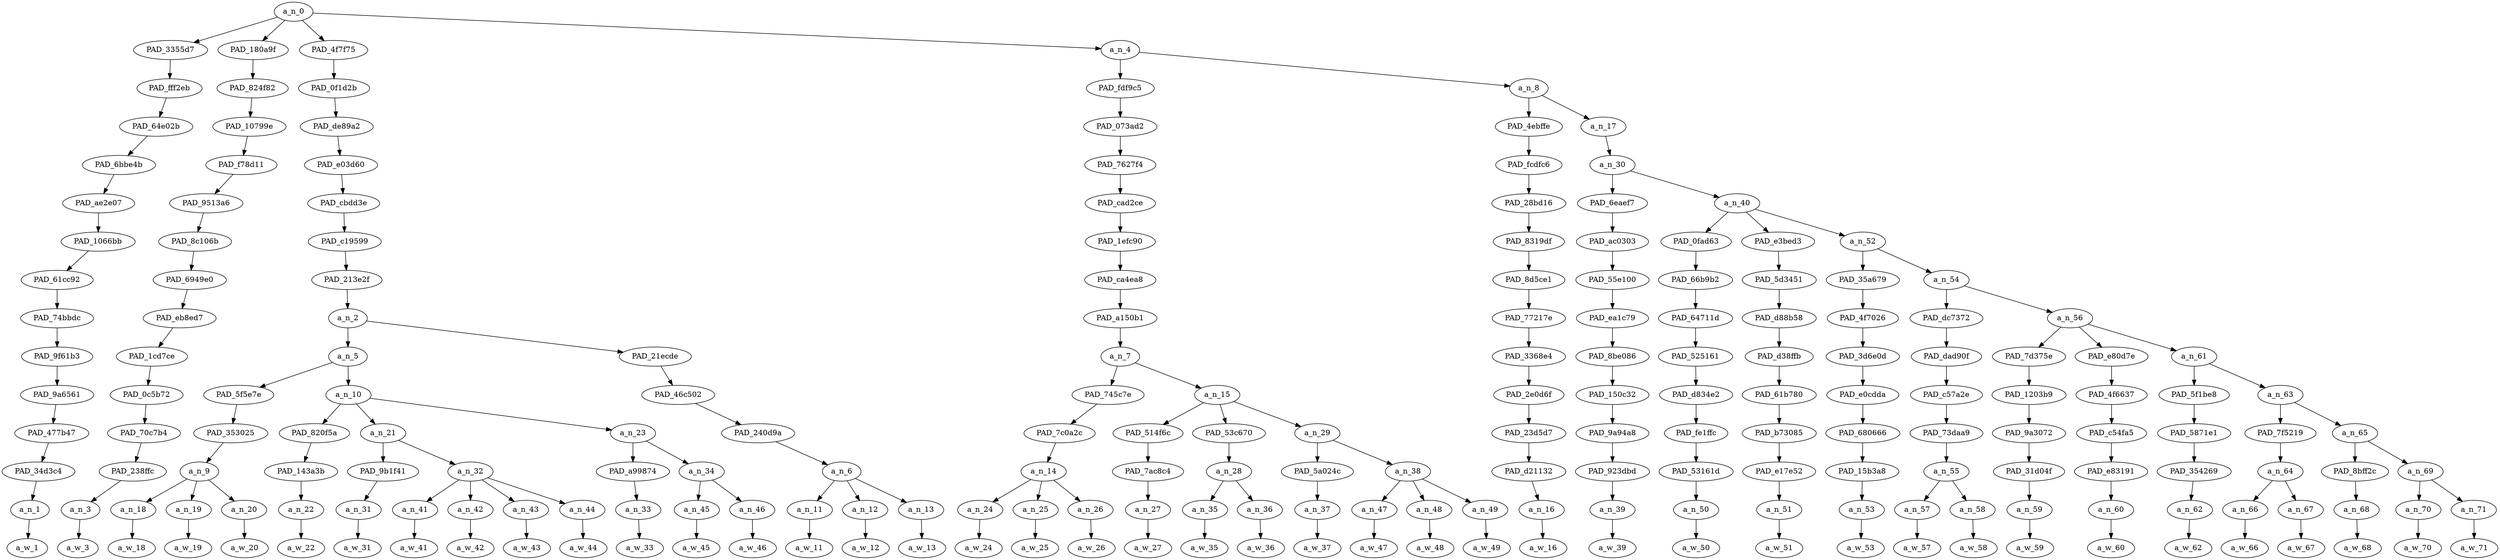 strict digraph "" {
	a_n_0	[div_dir=-1,
		index=0,
		level=14,
		pos="12.40087890625,14!",
		text_span="[0, 1, 2, 3, 4, 5, 6, 7, 8, 9, 10, 11, 12, 13, 14, 15, 16, 17, 18, 19, 20, 21, 22, 23, 24, 25, 26, 27, 28, 29, 30, 31, 32, 33, 34, \
35, 36, 37, 38, 39, 40, 41]",
		value=1.00000000];
	PAD_3355d7	[div_dir=-1,
		index=0,
		level=13,
		pos="0.0,13!",
		text_span="[0]",
		value=0.02817470];
	a_n_0 -> PAD_3355d7;
	PAD_180a9f	[div_dir=1,
		index=2,
		level=13,
		pos="16.0,13!",
		text_span="[16]",
		value=0.01389395];
	a_n_0 -> PAD_180a9f;
	PAD_4f7f75	[div_dir=-1,
		index=1,
		level=13,
		pos="9.583333333333334,13!",
		text_span="[1, 2, 3, 4, 5, 6, 7, 8, 9, 10, 11, 12, 13, 14, 15]",
		value=0.51996353];
	a_n_0 -> PAD_4f7f75;
	a_n_4	[div_dir=-1,
		index=3,
		level=13,
		pos="24.020182291666664,13!",
		text_span="[17, 18, 19, 20, 21, 22, 23, 24, 25, 26, 27, 28, 29, 30, 31, 32, 33, 34, 35, 36, 37, 38, 39, 40, 41]",
		value=0.43787415];
	a_n_0 -> a_n_4;
	PAD_fff2eb	[div_dir=-1,
		index=0,
		level=12,
		pos="0.0,12!",
		text_span="[0]",
		value=0.02817470];
	PAD_3355d7 -> PAD_fff2eb;
	PAD_64e02b	[div_dir=-1,
		index=0,
		level=11,
		pos="0.0,11!",
		text_span="[0]",
		value=0.02817470];
	PAD_fff2eb -> PAD_64e02b;
	PAD_6bbe4b	[div_dir=-1,
		index=0,
		level=10,
		pos="0.0,10!",
		text_span="[0]",
		value=0.02817470];
	PAD_64e02b -> PAD_6bbe4b;
	PAD_ae2e07	[div_dir=-1,
		index=0,
		level=9,
		pos="0.0,9!",
		text_span="[0]",
		value=0.02817470];
	PAD_6bbe4b -> PAD_ae2e07;
	PAD_1066bb	[div_dir=-1,
		index=0,
		level=8,
		pos="0.0,8!",
		text_span="[0]",
		value=0.02817470];
	PAD_ae2e07 -> PAD_1066bb;
	PAD_61cc92	[div_dir=-1,
		index=0,
		level=7,
		pos="0.0,7!",
		text_span="[0]",
		value=0.02817470];
	PAD_1066bb -> PAD_61cc92;
	PAD_74bbdc	[div_dir=-1,
		index=0,
		level=6,
		pos="0.0,6!",
		text_span="[0]",
		value=0.02817470];
	PAD_61cc92 -> PAD_74bbdc;
	PAD_9f61b3	[div_dir=-1,
		index=0,
		level=5,
		pos="0.0,5!",
		text_span="[0]",
		value=0.02817470];
	PAD_74bbdc -> PAD_9f61b3;
	PAD_9a6561	[div_dir=-1,
		index=0,
		level=4,
		pos="0.0,4!",
		text_span="[0]",
		value=0.02817470];
	PAD_9f61b3 -> PAD_9a6561;
	PAD_477b47	[div_dir=-1,
		index=0,
		level=3,
		pos="0.0,3!",
		text_span="[0]",
		value=0.02817470];
	PAD_9a6561 -> PAD_477b47;
	PAD_34d3c4	[div_dir=-1,
		index=0,
		level=2,
		pos="0.0,2!",
		text_span="[0]",
		value=0.02817470];
	PAD_477b47 -> PAD_34d3c4;
	a_n_1	[div_dir=-1,
		index=0,
		level=1,
		pos="0.0,1!",
		text_span="[0]",
		value=0.02817470];
	PAD_34d3c4 -> a_n_1;
	a_w_1	[div_dir=0,
		index=0,
		level=0,
		pos="0,0!",
		text_span="[0]",
		value=so];
	a_n_1 -> a_w_1;
	PAD_824f82	[div_dir=1,
		index=2,
		level=12,
		pos="16.0,12!",
		text_span="[16]",
		value=0.01389395];
	PAD_180a9f -> PAD_824f82;
	PAD_10799e	[div_dir=1,
		index=2,
		level=11,
		pos="16.0,11!",
		text_span="[16]",
		value=0.01389395];
	PAD_824f82 -> PAD_10799e;
	PAD_f78d11	[div_dir=1,
		index=2,
		level=10,
		pos="16.0,10!",
		text_span="[16]",
		value=0.01389395];
	PAD_10799e -> PAD_f78d11;
	PAD_9513a6	[div_dir=1,
		index=2,
		level=9,
		pos="16.0,9!",
		text_span="[16]",
		value=0.01389395];
	PAD_f78d11 -> PAD_9513a6;
	PAD_8c106b	[div_dir=1,
		index=2,
		level=8,
		pos="16.0,8!",
		text_span="[16]",
		value=0.01389395];
	PAD_9513a6 -> PAD_8c106b;
	PAD_6949e0	[div_dir=1,
		index=2,
		level=7,
		pos="16.0,7!",
		text_span="[16]",
		value=0.01389395];
	PAD_8c106b -> PAD_6949e0;
	PAD_eb8ed7	[div_dir=1,
		index=2,
		level=6,
		pos="16.0,6!",
		text_span="[16]",
		value=0.01389395];
	PAD_6949e0 -> PAD_eb8ed7;
	PAD_1cd7ce	[div_dir=1,
		index=3,
		level=5,
		pos="16.0,5!",
		text_span="[16]",
		value=0.01389395];
	PAD_eb8ed7 -> PAD_1cd7ce;
	PAD_0c5b72	[div_dir=1,
		index=4,
		level=4,
		pos="16.0,4!",
		text_span="[16]",
		value=0.01389395];
	PAD_1cd7ce -> PAD_0c5b72;
	PAD_70c7b4	[div_dir=1,
		index=6,
		level=3,
		pos="16.0,3!",
		text_span="[16]",
		value=0.01389395];
	PAD_0c5b72 -> PAD_70c7b4;
	PAD_238ffc	[div_dir=1,
		index=8,
		level=2,
		pos="16.0,2!",
		text_span="[16]",
		value=0.01389395];
	PAD_70c7b4 -> PAD_238ffc;
	a_n_3	[div_dir=1,
		index=16,
		level=1,
		pos="16.0,1!",
		text_span="[16]",
		value=0.01389395];
	PAD_238ffc -> a_n_3;
	a_w_3	[div_dir=0,
		index=16,
		level=0,
		pos="16,0!",
		text_span="[16]",
		value=but];
	a_n_3 -> a_w_3;
	PAD_0f1d2b	[div_dir=-1,
		index=1,
		level=12,
		pos="9.583333333333334,12!",
		text_span="[1, 2, 3, 4, 5, 6, 7, 8, 9, 10, 11, 12, 13, 14, 15]",
		value=0.51996353];
	PAD_4f7f75 -> PAD_0f1d2b;
	PAD_de89a2	[div_dir=-1,
		index=1,
		level=11,
		pos="9.583333333333334,11!",
		text_span="[1, 2, 3, 4, 5, 6, 7, 8, 9, 10, 11, 12, 13, 14, 15]",
		value=0.51996353];
	PAD_0f1d2b -> PAD_de89a2;
	PAD_e03d60	[div_dir=-1,
		index=1,
		level=10,
		pos="9.583333333333334,10!",
		text_span="[1, 2, 3, 4, 5, 6, 7, 8, 9, 10, 11, 12, 13, 14, 15]",
		value=0.51996353];
	PAD_de89a2 -> PAD_e03d60;
	PAD_cbdd3e	[div_dir=-1,
		index=1,
		level=9,
		pos="9.583333333333334,9!",
		text_span="[1, 2, 3, 4, 5, 6, 7, 8, 9, 10, 11, 12, 13, 14, 15]",
		value=0.51996353];
	PAD_e03d60 -> PAD_cbdd3e;
	PAD_c19599	[div_dir=-1,
		index=1,
		level=8,
		pos="9.583333333333334,8!",
		text_span="[1, 2, 3, 4, 5, 6, 7, 8, 9, 10, 11, 12, 13, 14, 15]",
		value=0.51996353];
	PAD_cbdd3e -> PAD_c19599;
	PAD_213e2f	[div_dir=-1,
		index=1,
		level=7,
		pos="9.583333333333334,7!",
		text_span="[1, 2, 3, 4, 5, 6, 7, 8, 9, 10, 11, 12, 13, 14, 15]",
		value=0.51996353];
	PAD_c19599 -> PAD_213e2f;
	a_n_2	[div_dir=-1,
		index=1,
		level=6,
		pos="9.583333333333334,6!",
		text_span="[1, 2, 3, 4, 5, 6, 7, 8, 9, 10, 11, 12, 13, 14, 15]",
		value=0.51996353];
	PAD_213e2f -> a_n_2;
	a_n_5	[div_dir=-1,
		index=1,
		level=5,
		pos="5.166666666666667,5!",
		text_span="[1, 2, 3, 4, 5, 6, 7, 8, 9, 10, 11, 12]",
		value=0.45492135];
	a_n_2 -> a_n_5;
	PAD_21ecde	[div_dir=1,
		index=2,
		level=5,
		pos="14.0,5!",
		text_span="[13, 14, 15]",
		value=0.06500753];
	a_n_2 -> PAD_21ecde;
	PAD_5f5e7e	[div_dir=1,
		index=1,
		level=4,
		pos="2.0,4!",
		text_span="[1, 2, 3]",
		value=0.06821346];
	a_n_5 -> PAD_5f5e7e;
	a_n_10	[div_dir=-1,
		index=2,
		level=4,
		pos="8.333333333333334,4!",
		text_span="[4, 5, 6, 7, 8, 9, 10, 11, 12]",
		value=0.38665864];
	a_n_5 -> a_n_10;
	PAD_353025	[div_dir=1,
		index=1,
		level=3,
		pos="2.0,3!",
		text_span="[1, 2, 3]",
		value=0.06821346];
	PAD_5f5e7e -> PAD_353025;
	a_n_9	[div_dir=1,
		index=1,
		level=2,
		pos="2.0,2!",
		text_span="[1, 2, 3]",
		value=0.06821346];
	PAD_353025 -> a_n_9;
	a_n_18	[div_dir=1,
		index=1,
		level=1,
		pos="1.0,1!",
		text_span="[1]",
		value=0.01641757];
	a_n_9 -> a_n_18;
	a_n_19	[div_dir=1,
		index=2,
		level=1,
		pos="2.0,1!",
		text_span="[2]",
		value=0.02838794];
	a_n_9 -> a_n_19;
	a_n_20	[div_dir=-1,
		index=3,
		level=1,
		pos="3.0,1!",
		text_span="[3]",
		value=0.02335474];
	a_n_9 -> a_n_20;
	a_w_18	[div_dir=0,
		index=1,
		level=0,
		pos="1,0!",
		text_span="[1]",
		value=a];
	a_n_18 -> a_w_18;
	a_w_19	[div_dir=0,
		index=2,
		level=0,
		pos="2,0!",
		text_span="[2]",
		value=black];
	a_n_19 -> a_w_19;
	a_w_20	[div_dir=0,
		index=3,
		level=0,
		pos="3,0!",
		text_span="[3]",
		value=girl];
	a_n_20 -> a_w_20;
	PAD_820f5a	[div_dir=1,
		index=3,
		level=3,
		pos="9.0,3!",
		text_span="[9]",
		value=0.01644605];
	a_n_10 -> PAD_820f5a;
	a_n_21	[div_dir=-1,
		index=2,
		level=3,
		pos="5.25,3!",
		text_span="[4, 5, 6, 7, 8]",
		value=0.12903307];
	a_n_10 -> a_n_21;
	a_n_23	[div_dir=-1,
		index=4,
		level=3,
		pos="10.75,3!",
		text_span="[10, 11, 12]",
		value=0.24109434];
	a_n_10 -> a_n_23;
	PAD_143a3b	[div_dir=1,
		index=4,
		level=2,
		pos="9.0,2!",
		text_span="[9]",
		value=0.01644605];
	PAD_820f5a -> PAD_143a3b;
	a_n_22	[div_dir=1,
		index=9,
		level=1,
		pos="9.0,1!",
		text_span="[9]",
		value=0.01644605];
	PAD_143a3b -> a_n_22;
	a_w_22	[div_dir=0,
		index=9,
		level=0,
		pos="9,0!",
		text_span="[9]",
		value=and];
	a_n_22 -> a_w_22;
	PAD_9b1f41	[div_dir=-1,
		index=2,
		level=2,
		pos="4.0,2!",
		text_span="[4]",
		value=0.01949563];
	a_n_21 -> PAD_9b1f41;
	a_n_32	[div_dir=-1,
		index=3,
		level=2,
		pos="6.5,2!",
		text_span="[5, 6, 7, 8]",
		value=0.10944193];
	a_n_21 -> a_n_32;
	a_n_31	[div_dir=-1,
		index=4,
		level=1,
		pos="4.0,1!",
		text_span="[4]",
		value=0.01949563];
	PAD_9b1f41 -> a_n_31;
	a_w_31	[div_dir=0,
		index=4,
		level=0,
		pos="4,0!",
		text_span="[4]",
		value=wearing];
	a_n_31 -> a_w_31;
	a_n_41	[div_dir=-1,
		index=5,
		level=1,
		pos="5.0,1!",
		text_span="[5]",
		value=0.01447608];
	a_n_32 -> a_n_41;
	a_n_42	[div_dir=-1,
		index=6,
		level=1,
		pos="6.0,1!",
		text_span="[6]",
		value=0.04436945];
	a_n_32 -> a_n_42;
	a_n_43	[div_dir=-1,
		index=7,
		level=1,
		pos="7.0,1!",
		text_span="[7]",
		value=0.02768251];
	a_n_32 -> a_n_43;
	a_n_44	[div_dir=1,
		index=8,
		level=1,
		pos="8.0,1!",
		text_span="[8]",
		value=0.02281539];
	a_n_32 -> a_n_44;
	a_w_41	[div_dir=0,
		index=5,
		level=0,
		pos="5,0!",
		text_span="[5]",
		value=a1];
	a_n_41 -> a_w_41;
	a_w_42	[div_dir=0,
		index=6,
		level=0,
		pos="6,0!",
		text_span="[6]",
		value=trump];
	a_n_42 -> a_w_42;
	a_w_43	[div_dir=0,
		index=7,
		level=0,
		pos="7,0!",
		text_span="[7]",
		value=themed];
	a_n_43 -> a_w_43;
	a_w_44	[div_dir=0,
		index=8,
		level=0,
		pos="8,0!",
		text_span="[8]",
		value=dress];
	a_n_44 -> a_w_44;
	PAD_a99874	[div_dir=-1,
		index=5,
		level=2,
		pos="10.0,2!",
		text_span="[10]",
		value=0.03269698];
	a_n_23 -> PAD_a99874;
	a_n_34	[div_dir=1,
		index=6,
		level=2,
		pos="11.5,2!",
		text_span="[11, 12]",
		value=0.20836512];
	a_n_23 -> a_n_34;
	a_n_33	[div_dir=-1,
		index=10,
		level=1,
		pos="10.0,1!",
		text_span="[10]",
		value=0.03269698];
	PAD_a99874 -> a_n_33;
	a_w_33	[div_dir=0,
		index=10,
		level=0,
		pos="10,0!",
		text_span="[10]",
		value=getting];
	a_n_33 -> a_w_33;
	a_n_45	[div_dir=1,
		index=11,
		level=1,
		pos="11.0,1!",
		text_span="[11]",
		value=0.05332226];
	a_n_34 -> a_n_45;
	a_n_46	[div_dir=-1,
		index=12,
		level=1,
		pos="12.0,1!",
		text_span="[12]",
		value=0.15503510];
	a_n_34 -> a_n_46;
	a_w_45	[div_dir=0,
		index=11,
		level=0,
		pos="11,0!",
		text_span="[11]",
		value=called];
	a_n_45 -> a_w_45;
	a_w_46	[div_dir=0,
		index=12,
		level=0,
		pos="12,0!",
		text_span="[12]",
		value=coon];
	a_n_46 -> a_w_46;
	PAD_46c502	[div_dir=1,
		index=3,
		level=4,
		pos="14.0,4!",
		text_span="[13, 14, 15]",
		value=0.06500753];
	PAD_21ecde -> PAD_46c502;
	PAD_240d9a	[div_dir=1,
		index=5,
		level=3,
		pos="14.0,3!",
		text_span="[13, 14, 15]",
		value=0.06500753];
	PAD_46c502 -> PAD_240d9a;
	a_n_6	[div_dir=1,
		index=7,
		level=2,
		pos="14.0,2!",
		text_span="[13, 14, 15]",
		value=0.06500753];
	PAD_240d9a -> a_n_6;
	a_n_11	[div_dir=1,
		index=13,
		level=1,
		pos="13.0,1!",
		text_span="[13]",
		value=0.02118454];
	a_n_6 -> a_n_11;
	a_n_12	[div_dir=1,
		index=14,
		level=1,
		pos="14.0,1!",
		text_span="[14]",
		value=0.01456374];
	a_n_6 -> a_n_12;
	a_n_13	[div_dir=1,
		index=15,
		level=1,
		pos="15.0,1!",
		text_span="[15]",
		value=0.02923608];
	a_n_6 -> a_n_13;
	a_w_11	[div_dir=0,
		index=13,
		level=0,
		pos="13,0!",
		text_span="[13]",
		value=is];
	a_n_11 -> a_w_11;
	a_w_12	[div_dir=0,
		index=14,
		level=0,
		pos="14,0!",
		text_span="[14]",
		value=not];
	a_n_12 -> a_w_12;
	a_w_13	[div_dir=0,
		index=15,
		level=0,
		pos="15,0!",
		text_span="[15]",
		value=racist];
	a_n_13 -> a_w_13;
	PAD_fdf9c5	[div_dir=1,
		index=3,
		level=12,
		pos="19.916666666666664,12!",
		text_span="[17, 18, 19, 20, 21, 22, 23, 24, 25, 26]",
		value=0.18169697];
	a_n_4 -> PAD_fdf9c5;
	a_n_8	[div_dir=-1,
		index=4,
		level=12,
		pos="28.123697916666668,12!",
		text_span="[27, 28, 29, 30, 31, 32, 33, 34, 35, 36, 37, 38, 39, 40, 41]",
		value=0.25614502];
	a_n_4 -> a_n_8;
	PAD_073ad2	[div_dir=1,
		index=3,
		level=11,
		pos="19.916666666666664,11!",
		text_span="[17, 18, 19, 20, 21, 22, 23, 24, 25, 26]",
		value=0.18169697];
	PAD_fdf9c5 -> PAD_073ad2;
	PAD_7627f4	[div_dir=1,
		index=3,
		level=10,
		pos="19.916666666666664,10!",
		text_span="[17, 18, 19, 20, 21, 22, 23, 24, 25, 26]",
		value=0.18169697];
	PAD_073ad2 -> PAD_7627f4;
	PAD_cad2ce	[div_dir=1,
		index=3,
		level=9,
		pos="19.916666666666664,9!",
		text_span="[17, 18, 19, 20, 21, 22, 23, 24, 25, 26]",
		value=0.18169697];
	PAD_7627f4 -> PAD_cad2ce;
	PAD_1efc90	[div_dir=1,
		index=3,
		level=8,
		pos="19.916666666666664,8!",
		text_span="[17, 18, 19, 20, 21, 22, 23, 24, 25, 26]",
		value=0.18169697];
	PAD_cad2ce -> PAD_1efc90;
	PAD_ca4ea8	[div_dir=1,
		index=3,
		level=7,
		pos="19.916666666666664,7!",
		text_span="[17, 18, 19, 20, 21, 22, 23, 24, 25, 26]",
		value=0.18169697];
	PAD_1efc90 -> PAD_ca4ea8;
	PAD_a150b1	[div_dir=1,
		index=3,
		level=6,
		pos="19.916666666666664,6!",
		text_span="[17, 18, 19, 20, 21, 22, 23, 24, 25, 26]",
		value=0.18169697];
	PAD_ca4ea8 -> PAD_a150b1;
	a_n_7	[div_dir=1,
		index=4,
		level=5,
		pos="19.916666666666664,5!",
		text_span="[17, 18, 19, 20, 21, 22, 23, 24, 25, 26]",
		value=0.18169697];
	PAD_a150b1 -> a_n_7;
	PAD_745c7e	[div_dir=1,
		index=5,
		level=4,
		pos="18.0,4!",
		text_span="[17, 18, 19]",
		value=0.06242288];
	a_n_7 -> PAD_745c7e;
	a_n_15	[div_dir=1,
		index=6,
		level=4,
		pos="21.833333333333332,4!",
		text_span="[20, 21, 22, 23, 24, 25, 26]",
		value=0.11922893];
	a_n_7 -> a_n_15;
	PAD_7c0a2c	[div_dir=1,
		index=7,
		level=3,
		pos="18.0,3!",
		text_span="[17, 18, 19]",
		value=0.06242288];
	PAD_745c7e -> PAD_7c0a2c;
	a_n_14	[div_dir=1,
		index=9,
		level=2,
		pos="18.0,2!",
		text_span="[17, 18, 19]",
		value=0.06242288];
	PAD_7c0a2c -> a_n_14;
	a_n_24	[div_dir=1,
		index=17,
		level=1,
		pos="17.0,1!",
		text_span="[17]",
		value=0.01553764];
	a_n_14 -> a_n_24;
	a_n_25	[div_dir=1,
		index=18,
		level=1,
		pos="18.0,1!",
		text_span="[18]",
		value=0.02513195];
	a_n_14 -> a_n_25;
	a_n_26	[div_dir=-1,
		index=19,
		level=1,
		pos="19.0,1!",
		text_span="[19]",
		value=0.02175294];
	a_n_14 -> a_n_26;
	a_w_24	[div_dir=0,
		index=17,
		level=0,
		pos="17,0!",
		text_span="[17]",
		value=another];
	a_n_24 -> a_w_24;
	a_w_25	[div_dir=0,
		index=18,
		level=0,
		pos="18,0!",
		text_span="[18]",
		value=black1];
	a_n_25 -> a_w_25;
	a_w_26	[div_dir=0,
		index=19,
		level=0,
		pos="19,0!",
		text_span="[19]",
		value=girl1];
	a_n_26 -> a_w_26;
	PAD_514f6c	[div_dir=1,
		index=8,
		level=3,
		pos="20.0,3!",
		text_span="[20]",
		value=0.01657467];
	a_n_15 -> PAD_514f6c;
	PAD_53c670	[div_dir=-1,
		index=9,
		level=3,
		pos="21.5,3!",
		text_span="[21, 22]",
		value=0.03563476];
	a_n_15 -> PAD_53c670;
	a_n_29	[div_dir=1,
		index=10,
		level=3,
		pos="24.0,3!",
		text_span="[23, 24, 25, 26]",
		value=0.06696558];
	a_n_15 -> a_n_29;
	PAD_7ac8c4	[div_dir=1,
		index=10,
		level=2,
		pos="20.0,2!",
		text_span="[20]",
		value=0.01657467];
	PAD_514f6c -> PAD_7ac8c4;
	a_n_27	[div_dir=1,
		index=20,
		level=1,
		pos="20.0,1!",
		text_span="[20]",
		value=0.01657467];
	PAD_7ac8c4 -> a_n_27;
	a_w_27	[div_dir=0,
		index=20,
		level=0,
		pos="20,0!",
		text_span="[20]",
		value=losing];
	a_n_27 -> a_w_27;
	a_n_28	[div_dir=-1,
		index=11,
		level=2,
		pos="21.5,2!",
		text_span="[21, 22]",
		value=0.03563476];
	PAD_53c670 -> a_n_28;
	a_n_35	[div_dir=1,
		index=21,
		level=1,
		pos="21.0,1!",
		text_span="[21]",
		value=0.01112611];
	a_n_28 -> a_n_35;
	a_n_36	[div_dir=-1,
		index=22,
		level=1,
		pos="22.0,1!",
		text_span="[22]",
		value=0.02448823];
	a_n_28 -> a_n_36;
	a_w_35	[div_dir=0,
		index=21,
		level=0,
		pos="21,0!",
		text_span="[21]",
		value=an];
	a_n_35 -> a_w_35;
	a_w_36	[div_dir=0,
		index=22,
		level=0,
		pos="22,0!",
		text_span="[22]",
		value=award];
	a_n_36 -> a_w_36;
	PAD_5a024c	[div_dir=-1,
		index=12,
		level=2,
		pos="23.0,2!",
		text_span="[23]",
		value=0.01195915];
	a_n_29 -> PAD_5a024c;
	a_n_38	[div_dir=1,
		index=13,
		level=2,
		pos="25.0,2!",
		text_span="[24, 25, 26]",
		value=0.05493665];
	a_n_29 -> a_n_38;
	a_n_37	[div_dir=-1,
		index=23,
		level=1,
		pos="23.0,1!",
		text_span="[23]",
		value=0.01195915];
	PAD_5a024c -> a_n_37;
	a_w_37	[div_dir=0,
		index=23,
		level=0,
		pos="23,0!",
		text_span="[23]",
		value=to];
	a_n_37 -> a_w_37;
	a_n_47	[div_dir=1,
		index=24,
		level=1,
		pos="24.0,1!",
		text_span="[24]",
		value=0.01246021];
	a_n_38 -> a_n_47;
	a_n_48	[div_dir=1,
		index=25,
		level=1,
		pos="25.0,1!",
		text_span="[25]",
		value=0.02256794];
	a_n_38 -> a_n_48;
	a_n_49	[div_dir=1,
		index=26,
		level=1,
		pos="26.0,1!",
		text_span="[26]",
		value=0.01982072];
	a_n_38 -> a_n_49;
	a_w_47	[div_dir=0,
		index=24,
		level=0,
		pos="24,0!",
		text_span="[24]",
		value=a2];
	a_n_47 -> a_w_47;
	a_w_48	[div_dir=0,
		index=25,
		level=0,
		pos="25,0!",
		text_span="[25]",
		value=white];
	a_n_48 -> a_w_48;
	a_w_49	[div_dir=0,
		index=26,
		level=0,
		pos="26,0!",
		text_span="[26]",
		value=girl2];
	a_n_49 -> a_w_49;
	PAD_4ebffe	[div_dir=1,
		index=4,
		level=11,
		pos="27.0,11!",
		text_span="[27]",
		value=0.01620366];
	a_n_8 -> PAD_4ebffe;
	a_n_17	[div_dir=-1,
		index=5,
		level=11,
		pos="29.247395833333336,11!",
		text_span="[28, 29, 30, 31, 32, 33, 34, 35, 36, 37, 38, 39, 40, 41]",
		value=0.23986505];
	a_n_8 -> a_n_17;
	PAD_fcdfc6	[div_dir=1,
		index=4,
		level=10,
		pos="27.0,10!",
		text_span="[27]",
		value=0.01620366];
	PAD_4ebffe -> PAD_fcdfc6;
	PAD_28bd16	[div_dir=1,
		index=4,
		level=9,
		pos="27.0,9!",
		text_span="[27]",
		value=0.01620366];
	PAD_fcdfc6 -> PAD_28bd16;
	PAD_8319df	[div_dir=1,
		index=4,
		level=8,
		pos="27.0,8!",
		text_span="[27]",
		value=0.01620366];
	PAD_28bd16 -> PAD_8319df;
	PAD_8d5ce1	[div_dir=1,
		index=4,
		level=7,
		pos="27.0,7!",
		text_span="[27]",
		value=0.01620366];
	PAD_8319df -> PAD_8d5ce1;
	PAD_77217e	[div_dir=1,
		index=4,
		level=6,
		pos="27.0,6!",
		text_span="[27]",
		value=0.01620366];
	PAD_8d5ce1 -> PAD_77217e;
	PAD_3368e4	[div_dir=1,
		index=5,
		level=5,
		pos="27.0,5!",
		text_span="[27]",
		value=0.01620366];
	PAD_77217e -> PAD_3368e4;
	PAD_2e0d6f	[div_dir=1,
		index=7,
		level=4,
		pos="27.0,4!",
		text_span="[27]",
		value=0.01620366];
	PAD_3368e4 -> PAD_2e0d6f;
	PAD_23d5d7	[div_dir=1,
		index=11,
		level=3,
		pos="27.0,3!",
		text_span="[27]",
		value=0.01620366];
	PAD_2e0d6f -> PAD_23d5d7;
	PAD_d21132	[div_dir=1,
		index=14,
		level=2,
		pos="27.0,2!",
		text_span="[27]",
		value=0.01620366];
	PAD_23d5d7 -> PAD_d21132;
	a_n_16	[div_dir=1,
		index=27,
		level=1,
		pos="27.0,1!",
		text_span="[27]",
		value=0.01620366];
	PAD_d21132 -> a_n_16;
	a_w_16	[div_dir=0,
		index=27,
		level=0,
		pos="27,0!",
		text_span="[27]",
		value=is1];
	a_n_16 -> a_w_16;
	a_n_30	[div_dir=-1,
		index=5,
		level=10,
		pos="29.247395833333336,10!",
		text_span="[28, 29, 30, 31, 32, 33, 34, 35, 36, 37, 38, 39, 40, 41]",
		value=0.23978603];
	a_n_17 -> a_n_30;
	PAD_6eaef7	[div_dir=-1,
		index=5,
		level=9,
		pos="28.0,9!",
		text_span="[28]",
		value=0.01983602];
	a_n_30 -> PAD_6eaef7;
	a_n_40	[div_dir=-1,
		index=6,
		level=9,
		pos="30.494791666666668,9!",
		text_span="[29, 30, 31, 32, 33, 34, 35, 36, 37, 38, 39, 40, 41]",
		value=0.21987100];
	a_n_30 -> a_n_40;
	PAD_ac0303	[div_dir=-1,
		index=5,
		level=8,
		pos="28.0,8!",
		text_span="[28]",
		value=0.01983602];
	PAD_6eaef7 -> PAD_ac0303;
	PAD_55e100	[div_dir=-1,
		index=5,
		level=7,
		pos="28.0,7!",
		text_span="[28]",
		value=0.01983602];
	PAD_ac0303 -> PAD_55e100;
	PAD_ea1c79	[div_dir=-1,
		index=5,
		level=6,
		pos="28.0,6!",
		text_span="[28]",
		value=0.01983602];
	PAD_55e100 -> PAD_ea1c79;
	PAD_8be086	[div_dir=-1,
		index=6,
		level=5,
		pos="28.0,5!",
		text_span="[28]",
		value=0.01983602];
	PAD_ea1c79 -> PAD_8be086;
	PAD_150c32	[div_dir=-1,
		index=8,
		level=4,
		pos="28.0,4!",
		text_span="[28]",
		value=0.01983602];
	PAD_8be086 -> PAD_150c32;
	PAD_9a94a8	[div_dir=-1,
		index=12,
		level=3,
		pos="28.0,3!",
		text_span="[28]",
		value=0.01983602];
	PAD_150c32 -> PAD_9a94a8;
	PAD_923dbd	[div_dir=-1,
		index=15,
		level=2,
		pos="28.0,2!",
		text_span="[28]",
		value=0.01983602];
	PAD_9a94a8 -> PAD_923dbd;
	a_n_39	[div_dir=-1,
		index=28,
		level=1,
		pos="28.0,1!",
		text_span="[28]",
		value=0.01983602];
	PAD_923dbd -> a_n_39;
	a_w_39	[div_dir=0,
		index=28,
		level=0,
		pos="28,0!",
		text_span="[28]",
		value=we];
	a_n_39 -> a_w_39;
	PAD_0fad63	[div_dir=1,
		index=6,
		level=8,
		pos="29.0,8!",
		text_span="[29]",
		value=0.01009799];
	a_n_40 -> PAD_0fad63;
	PAD_e3bed3	[div_dir=1,
		index=7,
		level=8,
		pos="30.0,8!",
		text_span="[30]",
		value=0.01017655];
	a_n_40 -> PAD_e3bed3;
	a_n_52	[div_dir=-1,
		index=8,
		level=8,
		pos="32.484375,8!",
		text_span="[31, 32, 33, 34, 35, 36, 37, 38, 39, 40, 41]",
		value=0.19955415];
	a_n_40 -> a_n_52;
	PAD_66b9b2	[div_dir=1,
		index=6,
		level=7,
		pos="29.0,7!",
		text_span="[29]",
		value=0.01009799];
	PAD_0fad63 -> PAD_66b9b2;
	PAD_64711d	[div_dir=1,
		index=6,
		level=6,
		pos="29.0,6!",
		text_span="[29]",
		value=0.01009799];
	PAD_66b9b2 -> PAD_64711d;
	PAD_525161	[div_dir=1,
		index=7,
		level=5,
		pos="29.0,5!",
		text_span="[29]",
		value=0.01009799];
	PAD_64711d -> PAD_525161;
	PAD_d834e2	[div_dir=1,
		index=9,
		level=4,
		pos="29.0,4!",
		text_span="[29]",
		value=0.01009799];
	PAD_525161 -> PAD_d834e2;
	PAD_fe1ffc	[div_dir=1,
		index=13,
		level=3,
		pos="29.0,3!",
		text_span="[29]",
		value=0.01009799];
	PAD_d834e2 -> PAD_fe1ffc;
	PAD_53161d	[div_dir=1,
		index=16,
		level=2,
		pos="29.0,2!",
		text_span="[29]",
		value=0.01009799];
	PAD_fe1ffc -> PAD_53161d;
	a_n_50	[div_dir=1,
		index=29,
		level=1,
		pos="29.0,1!",
		text_span="[29]",
		value=0.01009799];
	PAD_53161d -> a_n_50;
	a_w_50	[div_dir=0,
		index=29,
		level=0,
		pos="29,0!",
		text_span="[29]",
		value=do];
	a_n_50 -> a_w_50;
	PAD_5d3451	[div_dir=1,
		index=7,
		level=7,
		pos="30.0,7!",
		text_span="[30]",
		value=0.01017655];
	PAD_e3bed3 -> PAD_5d3451;
	PAD_d88b58	[div_dir=1,
		index=7,
		level=6,
		pos="30.0,6!",
		text_span="[30]",
		value=0.01017655];
	PAD_5d3451 -> PAD_d88b58;
	PAD_d38ffb	[div_dir=1,
		index=8,
		level=5,
		pos="30.0,5!",
		text_span="[30]",
		value=0.01017655];
	PAD_d88b58 -> PAD_d38ffb;
	PAD_61b780	[div_dir=1,
		index=10,
		level=4,
		pos="30.0,4!",
		text_span="[30]",
		value=0.01017655];
	PAD_d38ffb -> PAD_61b780;
	PAD_b73085	[div_dir=1,
		index=14,
		level=3,
		pos="30.0,3!",
		text_span="[30]",
		value=0.01017655];
	PAD_61b780 -> PAD_b73085;
	PAD_e17e52	[div_dir=1,
		index=17,
		level=2,
		pos="30.0,2!",
		text_span="[30]",
		value=0.01017655];
	PAD_b73085 -> PAD_e17e52;
	a_n_51	[div_dir=1,
		index=30,
		level=1,
		pos="30.0,1!",
		text_span="[30]",
		value=0.01017655];
	PAD_e17e52 -> a_n_51;
	a_w_51	[div_dir=0,
		index=30,
		level=0,
		pos="30,0!",
		text_span="[30]",
		value=not1];
	a_n_51 -> a_w_51;
	PAD_35a679	[div_dir=-1,
		index=8,
		level=7,
		pos="31.0,7!",
		text_span="[31]",
		value=0.01172095];
	a_n_52 -> PAD_35a679;
	a_n_54	[div_dir=-1,
		index=9,
		level=7,
		pos="33.96875,7!",
		text_span="[32, 33, 34, 35, 36, 37, 38, 39, 40, 41]",
		value=0.18777055];
	a_n_52 -> a_n_54;
	PAD_4f7026	[div_dir=-1,
		index=8,
		level=6,
		pos="31.0,6!",
		text_span="[31]",
		value=0.01172095];
	PAD_35a679 -> PAD_4f7026;
	PAD_3d6e0d	[div_dir=-1,
		index=9,
		level=5,
		pos="31.0,5!",
		text_span="[31]",
		value=0.01172095];
	PAD_4f7026 -> PAD_3d6e0d;
	PAD_e0cdda	[div_dir=-1,
		index=11,
		level=4,
		pos="31.0,4!",
		text_span="[31]",
		value=0.01172095];
	PAD_3d6e0d -> PAD_e0cdda;
	PAD_680666	[div_dir=-1,
		index=15,
		level=3,
		pos="31.0,3!",
		text_span="[31]",
		value=0.01172095];
	PAD_e0cdda -> PAD_680666;
	PAD_15b3a8	[div_dir=-1,
		index=18,
		level=2,
		pos="31.0,2!",
		text_span="[31]",
		value=0.01172095];
	PAD_680666 -> PAD_15b3a8;
	a_n_53	[div_dir=-1,
		index=31,
		level=1,
		pos="31.0,1!",
		text_span="[31]",
		value=0.01172095];
	PAD_15b3a8 -> a_n_53;
	a_w_53	[div_dir=0,
		index=31,
		level=0,
		pos="31,0!",
		text_span="[31]",
		value=have];
	a_n_53 -> a_w_53;
	PAD_dc7372	[div_dir=-1,
		index=9,
		level=6,
		pos="32.5,6!",
		text_span="[32, 33]",
		value=0.06420261];
	a_n_54 -> PAD_dc7372;
	a_n_56	[div_dir=-1,
		index=10,
		level=6,
		pos="35.4375,6!",
		text_span="[34, 35, 36, 37, 38, 39, 40, 41]",
		value=0.12351757];
	a_n_54 -> a_n_56;
	PAD_dad90f	[div_dir=-1,
		index=10,
		level=5,
		pos="32.5,5!",
		text_span="[32, 33]",
		value=0.06420261];
	PAD_dc7372 -> PAD_dad90f;
	PAD_c57a2e	[div_dir=-1,
		index=12,
		level=4,
		pos="32.5,4!",
		text_span="[32, 33]",
		value=0.06420261];
	PAD_dad90f -> PAD_c57a2e;
	PAD_73daa9	[div_dir=-1,
		index=16,
		level=3,
		pos="32.5,3!",
		text_span="[32, 33]",
		value=0.06420261];
	PAD_c57a2e -> PAD_73daa9;
	a_n_55	[div_dir=-1,
		index=19,
		level=2,
		pos="32.5,2!",
		text_span="[32, 33]",
		value=0.06420261];
	PAD_73daa9 -> a_n_55;
	a_n_57	[div_dir=-1,
		index=32,
		level=1,
		pos="32.0,1!",
		text_span="[32]",
		value=0.02095525];
	a_n_55 -> a_n_57;
	a_n_58	[div_dir=-1,
		index=33,
		level=1,
		pos="33.0,1!",
		text_span="[33]",
		value=0.04319576];
	a_n_55 -> a_n_58;
	a_w_57	[div_dir=0,
		index=32,
		level=0,
		pos="32,0!",
		text_span="[32]",
		value=insane];
	a_n_57 -> a_w_57;
	a_w_58	[div_dir=0,
		index=33,
		level=0,
		pos="33,0!",
		text_span="[33]",
		value=asylums];
	a_n_58 -> a_w_58;
	PAD_7d375e	[div_dir=1,
		index=11,
		level=5,
		pos="34.0,5!",
		text_span="[34]",
		value=0.01173605];
	a_n_56 -> PAD_7d375e;
	PAD_e80d7e	[div_dir=1,
		index=12,
		level=5,
		pos="35.0,5!",
		text_span="[35]",
		value=0.01042864];
	a_n_56 -> PAD_e80d7e;
	a_n_61	[div_dir=-1,
		index=13,
		level=5,
		pos="37.3125,5!",
		text_span="[36, 37, 38, 39, 40, 41]",
		value=0.10132513];
	a_n_56 -> a_n_61;
	PAD_1203b9	[div_dir=1,
		index=13,
		level=4,
		pos="34.0,4!",
		text_span="[34]",
		value=0.01173605];
	PAD_7d375e -> PAD_1203b9;
	PAD_9a3072	[div_dir=1,
		index=17,
		level=3,
		pos="34.0,3!",
		text_span="[34]",
		value=0.01173605];
	PAD_1203b9 -> PAD_9a3072;
	PAD_31d04f	[div_dir=1,
		index=20,
		level=2,
		pos="34.0,2!",
		text_span="[34]",
		value=0.01173605];
	PAD_9a3072 -> PAD_31d04f;
	a_n_59	[div_dir=1,
		index=34,
		level=1,
		pos="34.0,1!",
		text_span="[34]",
		value=0.01173605];
	PAD_31d04f -> a_n_59;
	a_w_59	[div_dir=0,
		index=34,
		level=0,
		pos="34,0!",
		text_span="[34]",
		value=big];
	a_n_59 -> a_w_59;
	PAD_4f6637	[div_dir=1,
		index=14,
		level=4,
		pos="35.0,4!",
		text_span="[35]",
		value=0.01042864];
	PAD_e80d7e -> PAD_4f6637;
	PAD_c54fa5	[div_dir=1,
		index=18,
		level=3,
		pos="35.0,3!",
		text_span="[35]",
		value=0.01042864];
	PAD_4f6637 -> PAD_c54fa5;
	PAD_e83191	[div_dir=1,
		index=21,
		level=2,
		pos="35.0,2!",
		text_span="[35]",
		value=0.01042864];
	PAD_c54fa5 -> PAD_e83191;
	a_n_60	[div_dir=1,
		index=35,
		level=1,
		pos="35.0,1!",
		text_span="[35]",
		value=0.01042864];
	PAD_e83191 -> a_n_60;
	a_w_60	[div_dir=0,
		index=35,
		level=0,
		pos="35,0!",
		text_span="[35]",
		value=enough];
	a_n_60 -> a_w_60;
	PAD_5f1be8	[div_dir=1,
		index=15,
		level=4,
		pos="36.0,4!",
		text_span="[36]",
		value=0.00944318];
	a_n_61 -> PAD_5f1be8;
	a_n_63	[div_dir=-1,
		index=16,
		level=4,
		pos="38.625,4!",
		text_span="[37, 38, 39, 40, 41]",
		value=0.09183856];
	a_n_61 -> a_n_63;
	PAD_5871e1	[div_dir=1,
		index=19,
		level=3,
		pos="36.0,3!",
		text_span="[36]",
		value=0.00944318];
	PAD_5f1be8 -> PAD_5871e1;
	PAD_354269	[div_dir=1,
		index=22,
		level=2,
		pos="36.0,2!",
		text_span="[36]",
		value=0.00944318];
	PAD_5871e1 -> PAD_354269;
	a_n_62	[div_dir=1,
		index=36,
		level=1,
		pos="36.0,1!",
		text_span="[36]",
		value=0.00944318];
	PAD_354269 -> a_n_62;
	a_w_62	[div_dir=0,
		index=36,
		level=0,
		pos="36,0!",
		text_span="[36]",
		value=for];
	a_n_62 -> a_w_62;
	PAD_7f5219	[div_dir=1,
		index=20,
		level=3,
		pos="37.5,3!",
		text_span="[37, 38]",
		value=0.02127628];
	a_n_63 -> PAD_7f5219;
	a_n_65	[div_dir=-1,
		index=21,
		level=3,
		pos="39.75,3!",
		text_span="[39, 40, 41]",
		value=0.07050926];
	a_n_63 -> a_n_65;
	a_n_64	[div_dir=1,
		index=23,
		level=2,
		pos="37.5,2!",
		text_span="[37, 38]",
		value=0.02127628];
	PAD_7f5219 -> a_n_64;
	a_n_66	[div_dir=1,
		index=37,
		level=1,
		pos="37.0,1!",
		text_span="[37]",
		value=0.01032192];
	a_n_64 -> a_n_66;
	a_n_67	[div_dir=-1,
		index=38,
		level=1,
		pos="38.0,1!",
		text_span="[38]",
		value=0.01093179];
	a_n_64 -> a_n_67;
	a_w_66	[div_dir=0,
		index=37,
		level=0,
		pos="37,0!",
		text_span="[37]",
		value=this];
	a_n_66 -> a_w_66;
	a_w_67	[div_dir=0,
		index=38,
		level=0,
		pos="38,0!",
		text_span="[38]",
		value=kind];
	a_n_67 -> a_w_67;
	PAD_8bff2c	[div_dir=-1,
		index=24,
		level=2,
		pos="39.0,2!",
		text_span="[39]",
		value=0.00976111];
	a_n_65 -> PAD_8bff2c;
	a_n_69	[div_dir=-1,
		index=25,
		level=2,
		pos="40.5,2!",
		text_span="[40, 41]",
		value=0.06065904];
	a_n_65 -> a_n_69;
	a_n_68	[div_dir=-1,
		index=39,
		level=1,
		pos="39.0,1!",
		text_span="[39]",
		value=0.00976111];
	PAD_8bff2c -> a_n_68;
	a_w_68	[div_dir=0,
		index=39,
		level=0,
		pos="39,0!",
		text_span="[39]",
		value=of];
	a_n_68 -> a_w_68;
	a_n_70	[div_dir=1,
		index=40,
		level=1,
		pos="40.0,1!",
		text_span="[40]",
		value=0.02450099];
	a_n_69 -> a_n_70;
	a_n_71	[div_dir=-1,
		index=41,
		level=1,
		pos="41.0,1!",
		text_span="[41]",
		value=0.03607148];
	a_n_69 -> a_n_71;
	a_w_70	[div_dir=0,
		index=40,
		level=0,
		pos="40,0!",
		text_span="[40]",
		value=mental];
	a_n_70 -> a_w_70;
	a_w_71	[div_dir=0,
		index=41,
		level=0,
		pos="41,0!",
		text_span="[41]",
		value=illness];
	a_n_71 -> a_w_71;
}
